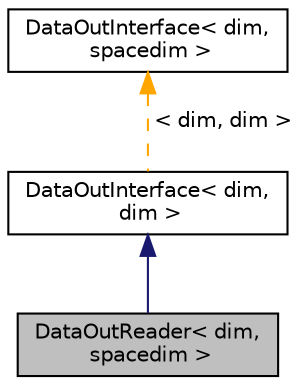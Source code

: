 digraph "DataOutReader&lt; dim, spacedim &gt;"
{
 // LATEX_PDF_SIZE
  edge [fontname="Helvetica",fontsize="10",labelfontname="Helvetica",labelfontsize="10"];
  node [fontname="Helvetica",fontsize="10",shape=record];
  Node1 [label="DataOutReader\< dim,\l spacedim \>",height=0.2,width=0.4,color="black", fillcolor="grey75", style="filled", fontcolor="black",tooltip=" "];
  Node2 -> Node1 [dir="back",color="midnightblue",fontsize="10",style="solid",fontname="Helvetica"];
  Node2 [label="DataOutInterface\< dim,\l dim \>",height=0.2,width=0.4,color="black", fillcolor="white", style="filled",URL="$classDataOutInterface.html",tooltip=" "];
  Node3 -> Node2 [dir="back",color="orange",fontsize="10",style="dashed",label=" \< dim, dim \>" ,fontname="Helvetica"];
  Node3 [label="DataOutInterface\< dim,\l spacedim \>",height=0.2,width=0.4,color="black", fillcolor="white", style="filled",URL="$classDataOutInterface.html",tooltip=" "];
}
